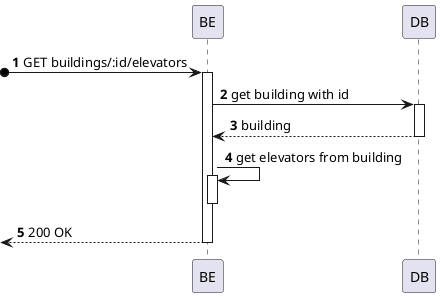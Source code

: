 @startuml process-view
autonumber
participant BE as "BE"
participant DB as "DB"

?o-> BE : GET buildings/:id/elevators
activate BE

BE -> DB : get building with id
activate DB
DB --> BE : building
deactivate DB

BE -> BE : get elevators from building
activate BE
deactivate BE

<-- BE : 200 OK
deactivate BE

@enduml
